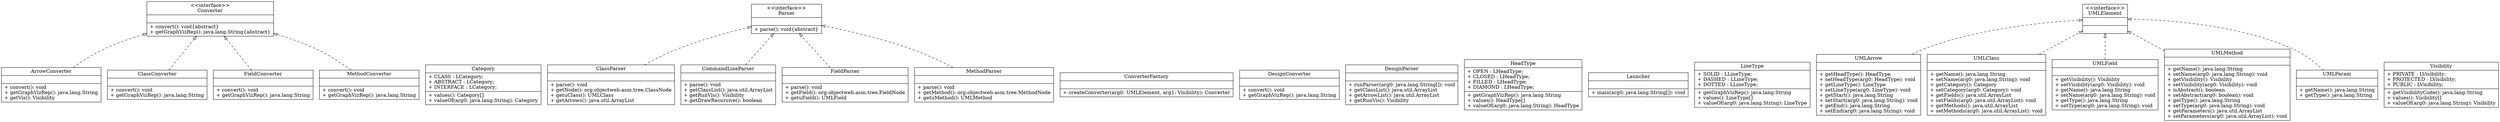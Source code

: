digraph ILoveThisProject{
rankdir=BT;
ArrowConverter [
 shape="record",
 label="{ArrowConverter | |+ convert(): void\l
+ getGraphVizRep(): java.lang.String\l
+ getVis(): Visibility\l
}" 
];
Category [
 shape="record",
 label="{Category | + CLASS : LCategory;\l+ ABSTRACT : LCategory;\l+ INTERFACE : LCategory;\l|+ values(): Category[]\l
+ valueOf(arg0: java.lang.String): Category\l
}" 
];
ClassConverter [
 shape="record",
 label="{ClassConverter | |+ convert(): void\l
+ getGraphVizRep(): java.lang.String\l
}" 
];
ClassParser [
 shape="record",
 label="{ClassParser | |+ parse(): void\l
+ getNode(): org.objectweb.asm.tree.ClassNode\l
+ getuClass(): UMLClass\l
+ getArrows(): java.util.ArrayList\l
}" 
];
CommandLineParser [
 shape="record",
 label="{CommandLineParser | |+ parse(): void\l
+ getClassList(): java.util.ArrayList\l
+ getRunVis(): Visibility\l
+ getDrawRecursive(): boolean\l
}" 
];
Converter [
 shape="record",
 label="{\<\<interface\>\>\n
Converter | |+ convert(): void\{abstract\}\l
+ getGraphVizRep(): java.lang.String\{abstract\}\l
}" 
];
ConverterFactory [
 shape="record",
 label="{ConverterFactory | |+ createConverter(arg0: UMLElement, arg1: Visibility): Converter\l
}" 
];
DesignConverter [
 shape="record",
 label="{DesignConverter | |+ convert(): void\l
+ getGraphVizRep(): java.lang.String\l
}" 
];
DesignParser [
 shape="record",
 label="{DesignParser | |+ runParser(arg0: java.lang.String[]): void\l
+ getClassList(): java.util.ArrayList\l
+ getArrowList(): java.util.ArrayList\l
+ getRunVis(): Visibility\l
}" 
];
FieldParser [
 shape="record",
 label="{FieldParser | |+ parse(): void\l
+ getField(): org.objectweb.asm.tree.FieldNode\l
+ getuField(): UMLField\l
}" 
];
HeadType [
 shape="record",
 label="{HeadType | + OPEN : LHeadType;\l+ CLOSED : LHeadType;\l+ FILLED : LHeadType;\l+ DIAMOND : LHeadType;\l|+ getGraphVizRep(): java.lang.String\l
+ values(): HeadType[]\l
+ valueOf(arg0: java.lang.String): HeadType\l
}" 
];
Launcher [
 shape="record",
 label="{Launcher | |+ main(arg0: java.lang.String[]): void\l
}" 
];
LineType [
 shape="record",
 label="{LineType | + SOLID : LLineType;\l+ DASHED : LLineType;\l+ DOTTED : LLineType;\l|+ getGraphVizRep(): java.lang.String\l
+ values(): LineType[]\l
+ valueOf(arg0: java.lang.String): LineType\l
}" 
];
MethodParser [
 shape="record",
 label="{MethodParser | |+ parse(): void\l
+ getMethod(): org.objectweb.asm.tree.MethodNode\l
+ getuMethod(): UMLMethod\l
}" 
];
Parser [
 shape="record",
 label="{\<\<interface\>\>\n
Parser | |+ parse(): void\{abstract\}\l
}" 
];
UMLArrow [
 shape="record",
 label="{UMLArrow | |+ getHeadType(): HeadType\l
+ setHeadType(arg0: HeadType): void\l
+ getLineType(): LineType\l
+ setLineType(arg0: LineType): void\l
+ getStart(): java.lang.String\l
+ setStart(arg0: java.lang.String): void\l
+ getEnd(): java.lang.String\l
+ setEnd(arg0: java.lang.String): void\l
}" 
];
UMLClass [
 shape="record",
 label="{UMLClass | |+ getName(): java.lang.String\l
+ setName(arg0: java.lang.String): void\l
+ getCategory(): Category\l
+ setCategory(arg0: Category): void\l
+ getFields(): java.util.ArrayList\l
+ setFields(arg0: java.util.ArrayList): void\l
+ getMethods(): java.util.ArrayList\l
+ setMethods(arg0: java.util.ArrayList): void\l
}" 
];
UMLElement [
 shape="record",
 label="{\<\<interface\>\>\n
UMLElement | |}" 
];
UMLField [
 shape="record",
 label="{UMLField | |+ getVisibility(): Visibility\l
+ setVisibility(arg0: Visibility): void\l
+ getName(): java.lang.String\l
+ setName(arg0: java.lang.String): void\l
+ getType(): java.lang.String\l
+ setType(arg0: java.lang.String): void\l
}" 
];
UMLMethod [
 shape="record",
 label="{UMLMethod | |+ getName(): java.lang.String\l
+ setName(arg0: java.lang.String): void\l
+ getVisibility(): Visibility\l
+ setVisibility(arg0: Visibility): void\l
+ isAbstract(): boolean\l
+ setAbstract(arg0: boolean): void\l
+ getType(): java.lang.String\l
+ setType(arg0: java.lang.String): void\l
+ getParameters(): java.util.ArrayList\l
+ setParameters(arg0: java.util.ArrayList): void\l
}" 
];
UMLParam [
 shape="record",
 label="{UMLParam | |+ getName(): java.lang.String\l
+ getType(): java.lang.String\l
}" 
];
Visibility [
 shape="record",
 label="{Visibility | + PRIVATE : LVisibility;\l+ PROTECTED : LVisibility;\l+ PUBLIC : LVisibility;\l|+ getVisibilityCode(): java.lang.String\l
+ values(): Visibility[]\l
+ valueOf(arg0: java.lang.String): Visibility\l
}" 
];
FieldConverter [
 shape="record",
 label="{FieldConverter | |+ convert(): void\l
+ getGraphVizRep(): java.lang.String\l
}" 
];
MethodConverter [
 shape="record",
 label="{MethodConverter | |+ convert(): void\l
+ getGraphVizRep(): java.lang.String\l
}" 
];
ArrowConverter -> Converter [arrowhead="onormal", style="dashed"];

ClassConverter -> Converter [arrowhead="onormal", style="dashed"];

ClassParser -> Parser [arrowhead="onormal", style="dashed"];

CommandLineParser -> Parser [arrowhead="onormal", style="dashed"];

FieldParser -> Parser [arrowhead="onormal", style="dashed"];

MethodParser -> Parser [arrowhead="onormal", style="dashed"];

UMLArrow -> UMLElement [arrowhead="onormal", style="dashed"];

UMLClass -> UMLElement [arrowhead="onormal", style="dashed"];

UMLField -> UMLElement [arrowhead="onormal", style="dashed"];

UMLMethod -> UMLElement [arrowhead="onormal", style="dashed"];

UMLParam -> UMLElement [arrowhead="onormal", style="dashed"];

FieldConverter -> Converter [arrowhead="onormal", style="dashed"];

MethodConverter -> Converter [arrowhead="onormal", style="dashed"];

}